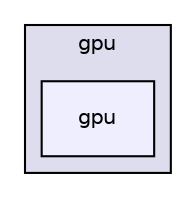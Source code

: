 digraph "/home/travis/build/AliceO2Group/AliceO2/Detectors/ITSMFT/ITS/reconstruction/include/ITSReconstruction/CA/gpu/gpu" {
  bgcolor=transparent;
  compound=true
  node [ fontsize="10", fontname="Helvetica"];
  edge [ labelfontsize="10", labelfontname="Helvetica"];
  subgraph clusterdir_474c653d4371c60b0441bc5cf4793d66 {
    graph [ bgcolor="#ddddee", pencolor="black", label="gpu" fontname="Helvetica", fontsize="10", URL="dir_474c653d4371c60b0441bc5cf4793d66.html"]
  dir_7b30eb9b8b53f1093a9e1fa053e22214 [shape=box, label="gpu", style="filled", fillcolor="#eeeeff", pencolor="black", URL="dir_7b30eb9b8b53f1093a9e1fa053e22214.html"];
  }
}
